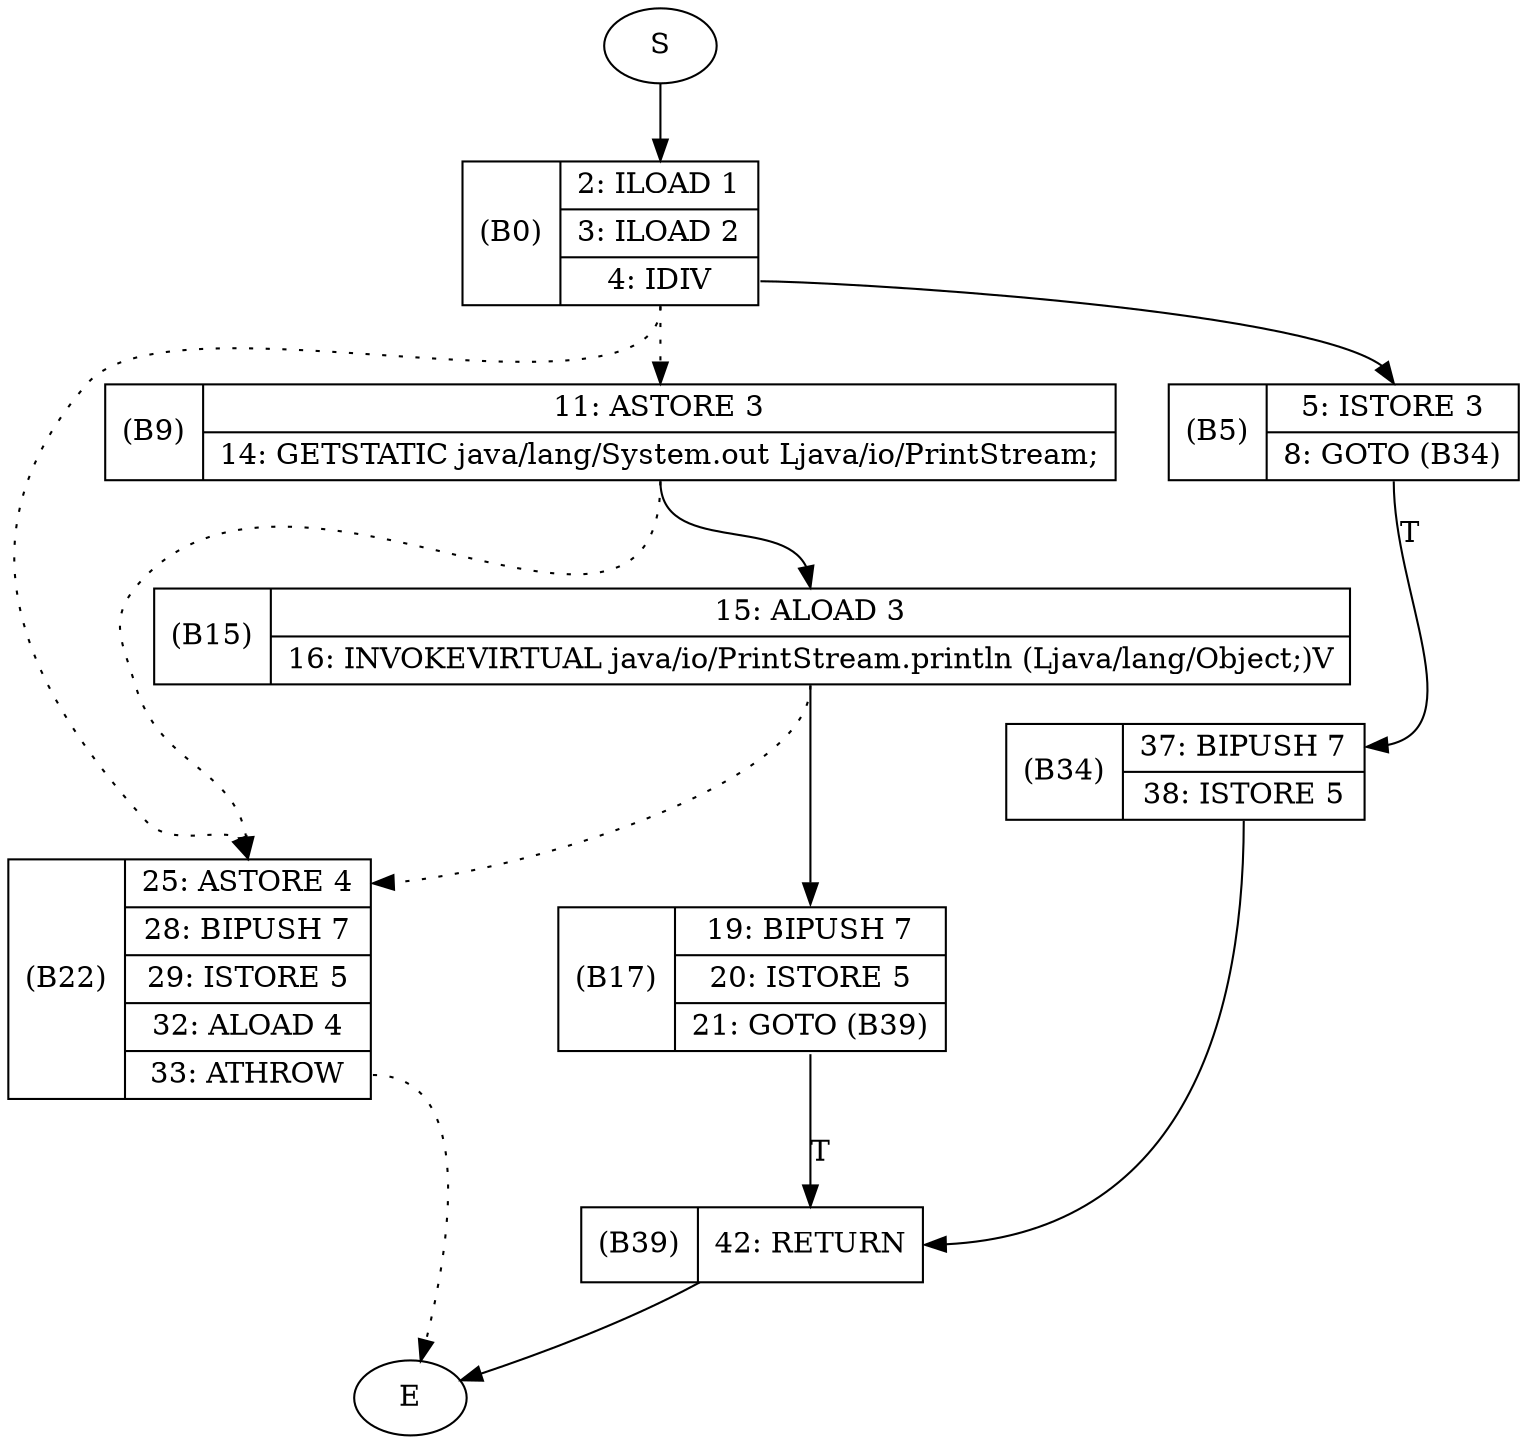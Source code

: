 digraph ExampleClass_catchOne {
	node [shape=record]
	S [label="S", shape=ellipse]
	S:<bottom> -> B0:<top> [label=""]

	B0 [
		label="\(B0\) | { <top> 2: ILOAD 1 |3: ILOAD 2 | <bottom> 4: IDIV  }"
		]

	B0:<bottom> -> B9:<top> [style=dotted]

	B0:<bottom> -> B22:<top> [style=dotted]

	B0:<bottom> -> B5:<top> [label=""]

	B17 [
		label="\(B17\) | { <top> 19: BIPUSH 7 |20: ISTORE 5 | <bottom> 21: GOTO (B39) }"
		]

	B17:<bottom> -> B39:<top> [label="T"]

	B34 [
		label="\(B34\) | { <top> 37: BIPUSH 7 | <bottom> 38: ISTORE 5 }"
		]

	B34:<bottom> -> B39:<top> [label=""]

	B5 [
		label="\(B5\) | { <top> 5: ISTORE 3 | <bottom> 8: GOTO (B34) }"
		]

	B5:<bottom> -> B34:<top> [label="T"]

	B22 [
		label="\(B22\) | { <top> 25: ASTORE 4 |28: BIPUSH 7 |29: ISTORE 5 |32: ALOAD 4 | <bottom> 33: ATHROW  }"
		]

	B22:<bottom> -> E:<top> [style=dotted]

	B39 [
		label="\(B39\) | { <top> 42: RETURN  }"
		]

	B39:<bottom> -> E:<top> [label=""]

	B9 [
		label="\(B9\) | { <top> 11: ASTORE 3 | <bottom> 14: GETSTATIC java/lang/System.out Ljava/io/PrintStream; }"
		]

	B9:<bottom> -> B22:<top> [style=dotted]

	B9:<bottom> -> B15:<top> [label=""]

	E [label="E", shape=ellipse]
	B15 [
		label="\(B15\) | { <top> 15: ALOAD 3 | <bottom> 16: INVOKEVIRTUAL java/io/PrintStream.println (Ljava/lang/Object;)V }"
		]

	B15:<bottom> -> B22:<top> [style=dotted]

	B15:<bottom> -> B17:<top> [label=""]

}
